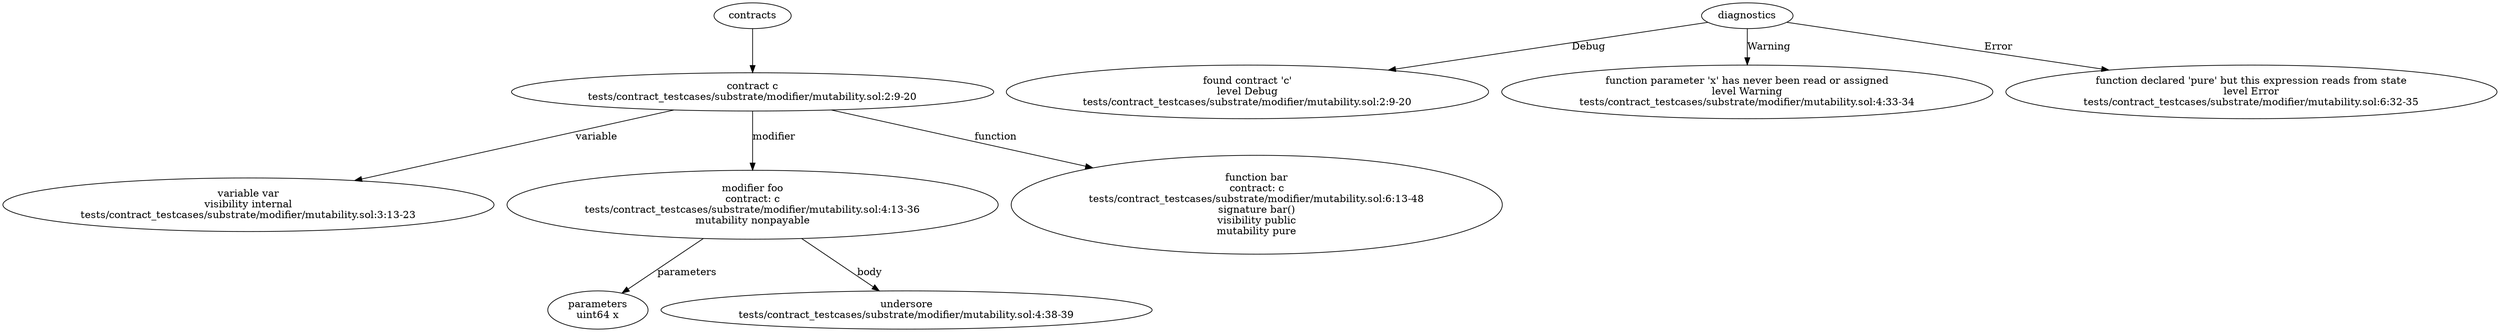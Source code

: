 strict digraph "tests/contract_testcases/substrate/modifier/mutability.sol" {
	contract [label="contract c\ntests/contract_testcases/substrate/modifier/mutability.sol:2:9-20"]
	var [label="variable var\nvisibility internal\ntests/contract_testcases/substrate/modifier/mutability.sol:3:13-23"]
	foo [label="modifier foo\ncontract: c\ntests/contract_testcases/substrate/modifier/mutability.sol:4:13-36\nmutability nonpayable"]
	parameters [label="parameters\nuint64 x"]
	underscore [label="undersore\ntests/contract_testcases/substrate/modifier/mutability.sol:4:38-39"]
	bar [label="function bar\ncontract: c\ntests/contract_testcases/substrate/modifier/mutability.sol:6:13-48\nsignature bar()\nvisibility public\nmutability pure"]
	diagnostic [label="found contract 'c'\nlevel Debug\ntests/contract_testcases/substrate/modifier/mutability.sol:2:9-20"]
	diagnostic_9 [label="function parameter 'x' has never been read or assigned\nlevel Warning\ntests/contract_testcases/substrate/modifier/mutability.sol:4:33-34"]
	diagnostic_10 [label="function declared 'pure' but this expression reads from state\nlevel Error\ntests/contract_testcases/substrate/modifier/mutability.sol:6:32-35"]
	contracts -> contract
	contract -> var [label="variable"]
	contract -> foo [label="modifier"]
	foo -> parameters [label="parameters"]
	foo -> underscore [label="body"]
	contract -> bar [label="function"]
	diagnostics -> diagnostic [label="Debug"]
	diagnostics -> diagnostic_9 [label="Warning"]
	diagnostics -> diagnostic_10 [label="Error"]
}
